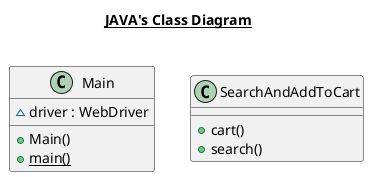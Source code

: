 @startuml
title __JAVA's Class Diagram__\n


    class Main {
        ~ driver : WebDriver
        + Main()
        {static} + main()
    }



    class SearchAndAddToCart {
        + cart()
        + search()
    }


@enduml